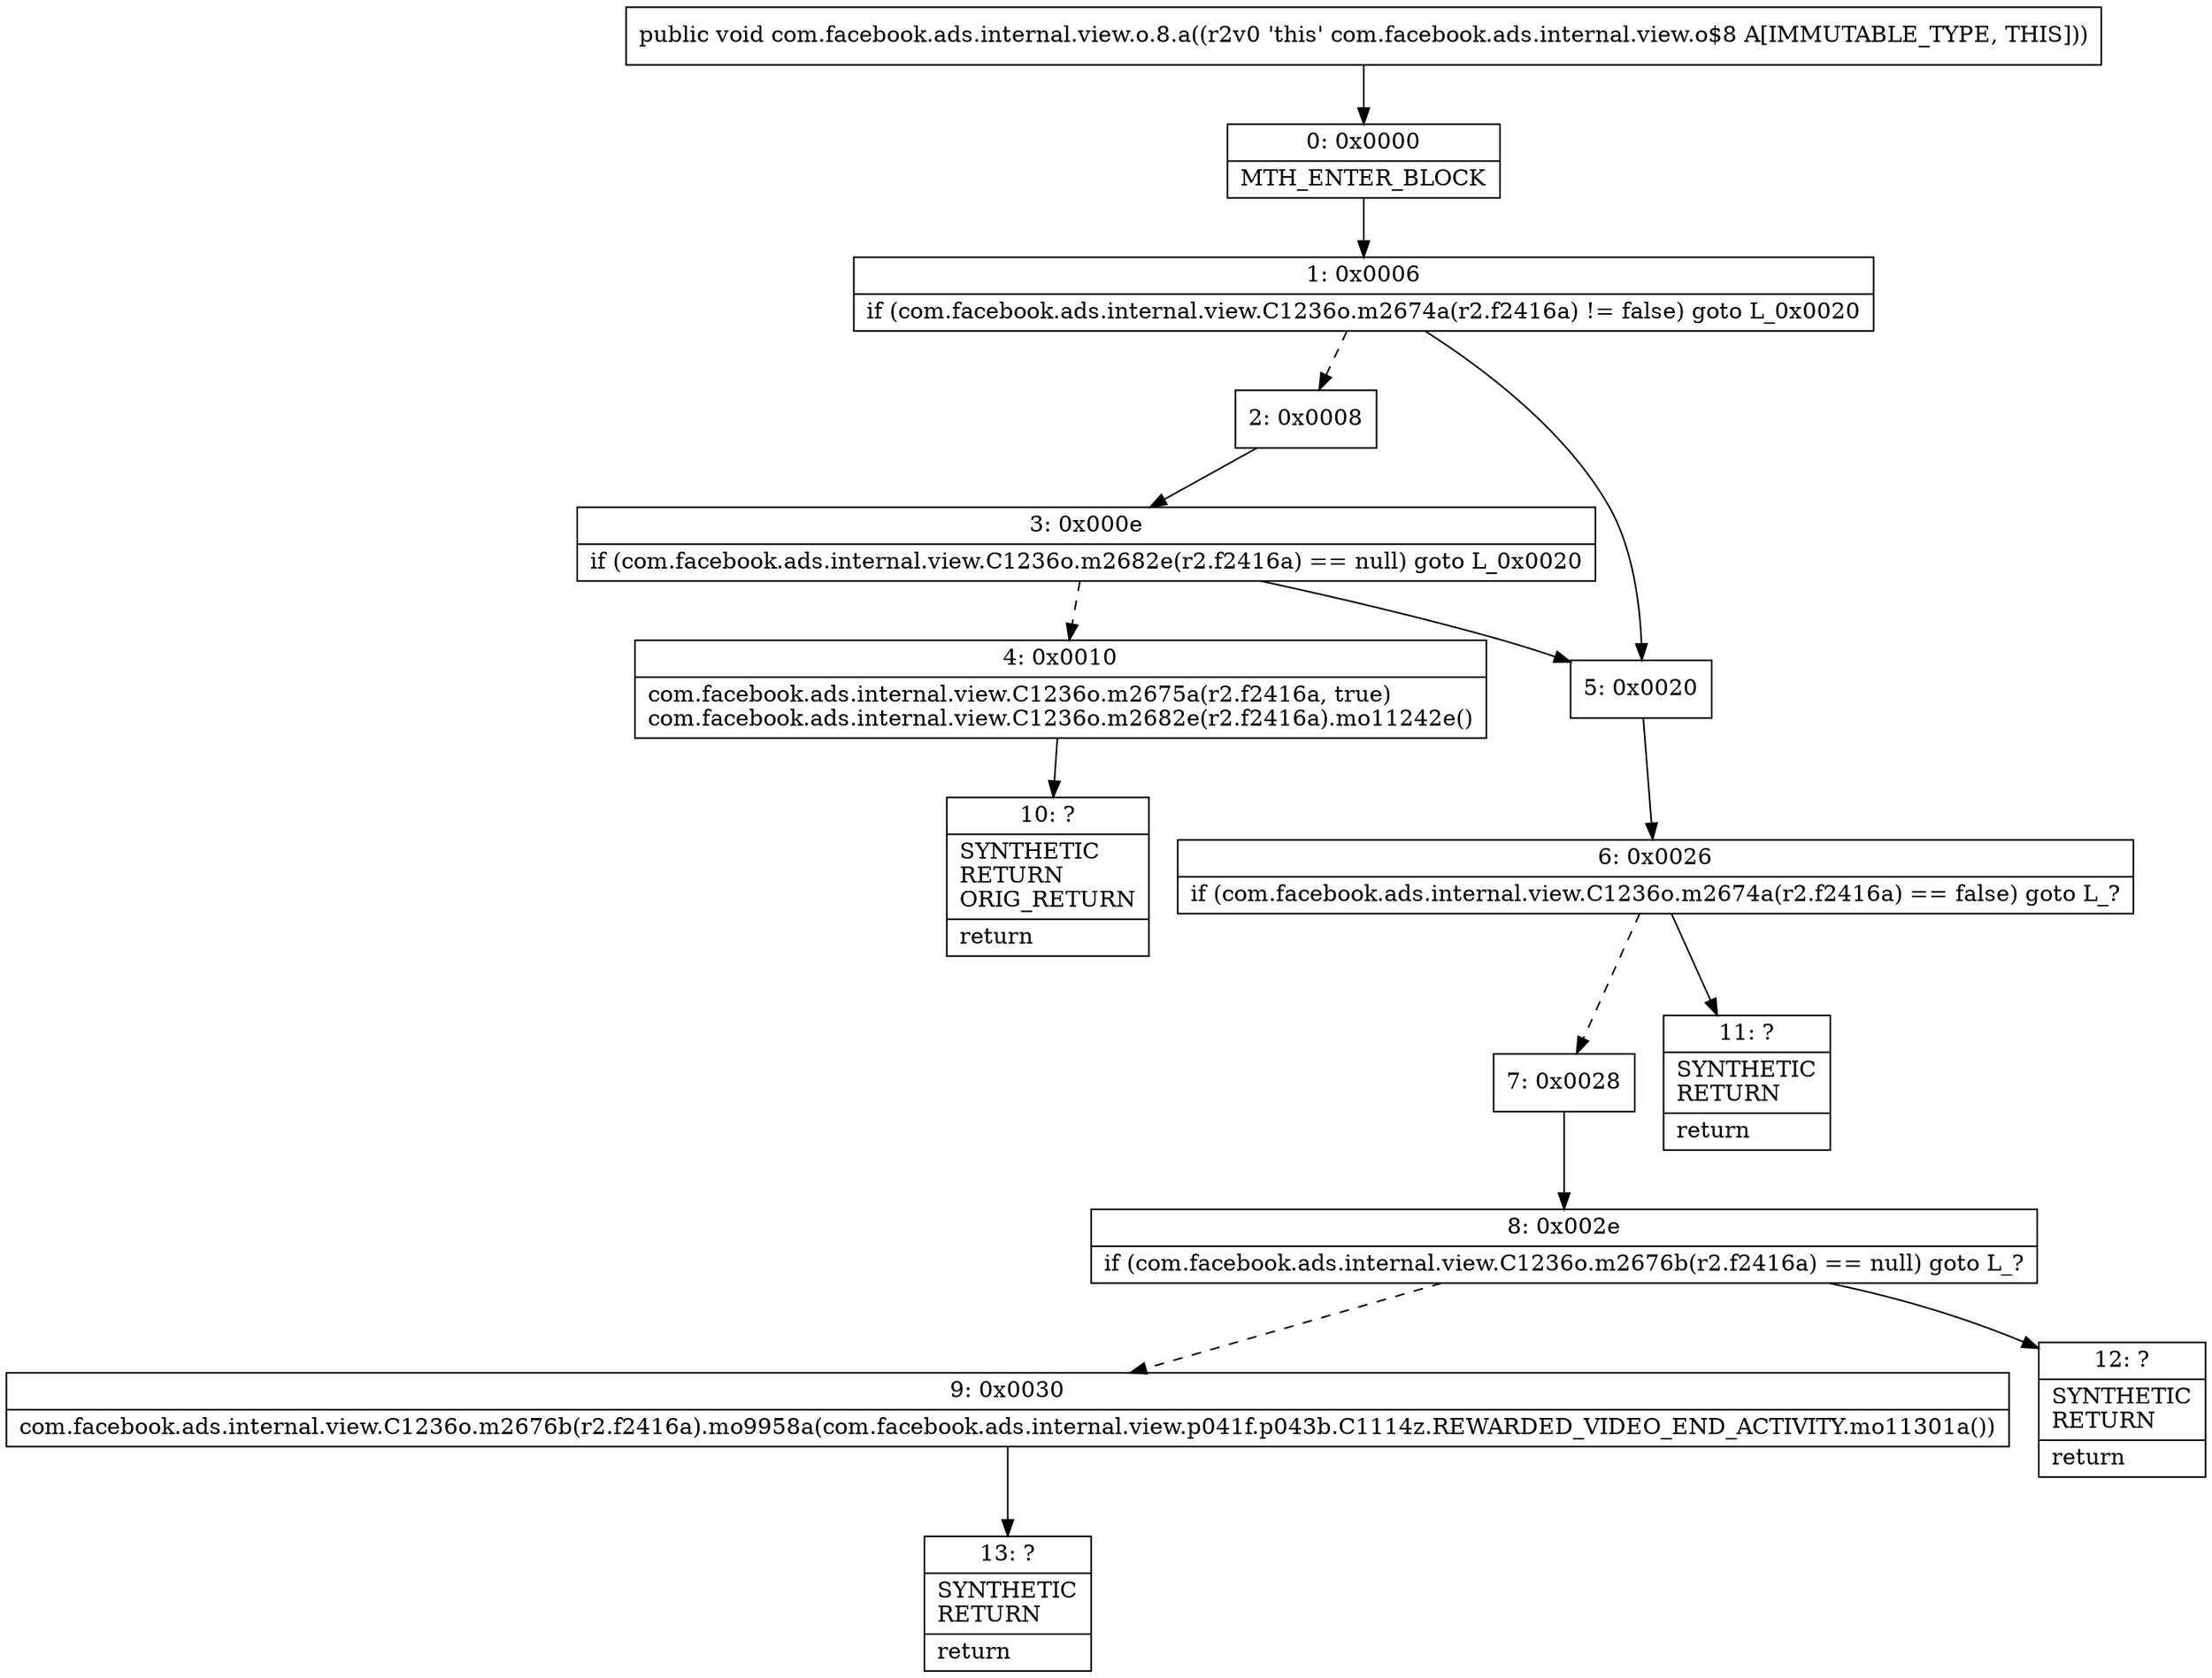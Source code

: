 digraph "CFG forcom.facebook.ads.internal.view.o.8.a()V" {
Node_0 [shape=record,label="{0\:\ 0x0000|MTH_ENTER_BLOCK\l}"];
Node_1 [shape=record,label="{1\:\ 0x0006|if (com.facebook.ads.internal.view.C1236o.m2674a(r2.f2416a) != false) goto L_0x0020\l}"];
Node_2 [shape=record,label="{2\:\ 0x0008}"];
Node_3 [shape=record,label="{3\:\ 0x000e|if (com.facebook.ads.internal.view.C1236o.m2682e(r2.f2416a) == null) goto L_0x0020\l}"];
Node_4 [shape=record,label="{4\:\ 0x0010|com.facebook.ads.internal.view.C1236o.m2675a(r2.f2416a, true)\lcom.facebook.ads.internal.view.C1236o.m2682e(r2.f2416a).mo11242e()\l}"];
Node_5 [shape=record,label="{5\:\ 0x0020}"];
Node_6 [shape=record,label="{6\:\ 0x0026|if (com.facebook.ads.internal.view.C1236o.m2674a(r2.f2416a) == false) goto L_?\l}"];
Node_7 [shape=record,label="{7\:\ 0x0028}"];
Node_8 [shape=record,label="{8\:\ 0x002e|if (com.facebook.ads.internal.view.C1236o.m2676b(r2.f2416a) == null) goto L_?\l}"];
Node_9 [shape=record,label="{9\:\ 0x0030|com.facebook.ads.internal.view.C1236o.m2676b(r2.f2416a).mo9958a(com.facebook.ads.internal.view.p041f.p043b.C1114z.REWARDED_VIDEO_END_ACTIVITY.mo11301a())\l}"];
Node_10 [shape=record,label="{10\:\ ?|SYNTHETIC\lRETURN\lORIG_RETURN\l|return\l}"];
Node_11 [shape=record,label="{11\:\ ?|SYNTHETIC\lRETURN\l|return\l}"];
Node_12 [shape=record,label="{12\:\ ?|SYNTHETIC\lRETURN\l|return\l}"];
Node_13 [shape=record,label="{13\:\ ?|SYNTHETIC\lRETURN\l|return\l}"];
MethodNode[shape=record,label="{public void com.facebook.ads.internal.view.o.8.a((r2v0 'this' com.facebook.ads.internal.view.o$8 A[IMMUTABLE_TYPE, THIS])) }"];
MethodNode -> Node_0;
Node_0 -> Node_1;
Node_1 -> Node_2[style=dashed];
Node_1 -> Node_5;
Node_2 -> Node_3;
Node_3 -> Node_4[style=dashed];
Node_3 -> Node_5;
Node_4 -> Node_10;
Node_5 -> Node_6;
Node_6 -> Node_7[style=dashed];
Node_6 -> Node_11;
Node_7 -> Node_8;
Node_8 -> Node_9[style=dashed];
Node_8 -> Node_12;
Node_9 -> Node_13;
}

